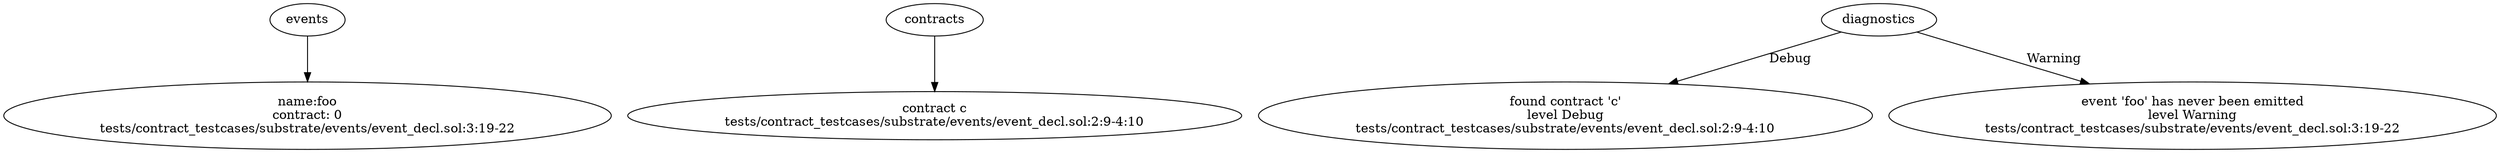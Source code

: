 strict digraph "tests/contract_testcases/substrate/events/event_decl.sol" {
	foo [label="name:foo\ncontract: 0\ntests/contract_testcases/substrate/events/event_decl.sol:3:19-22"]
	contract [label="contract c\ntests/contract_testcases/substrate/events/event_decl.sol:2:9-4:10"]
	diagnostic [label="found contract 'c'\nlevel Debug\ntests/contract_testcases/substrate/events/event_decl.sol:2:9-4:10"]
	diagnostic_7 [label="event 'foo' has never been emitted\nlevel Warning\ntests/contract_testcases/substrate/events/event_decl.sol:3:19-22"]
	events -> foo
	contracts -> contract
	diagnostics -> diagnostic [label="Debug"]
	diagnostics -> diagnostic_7 [label="Warning"]
}
